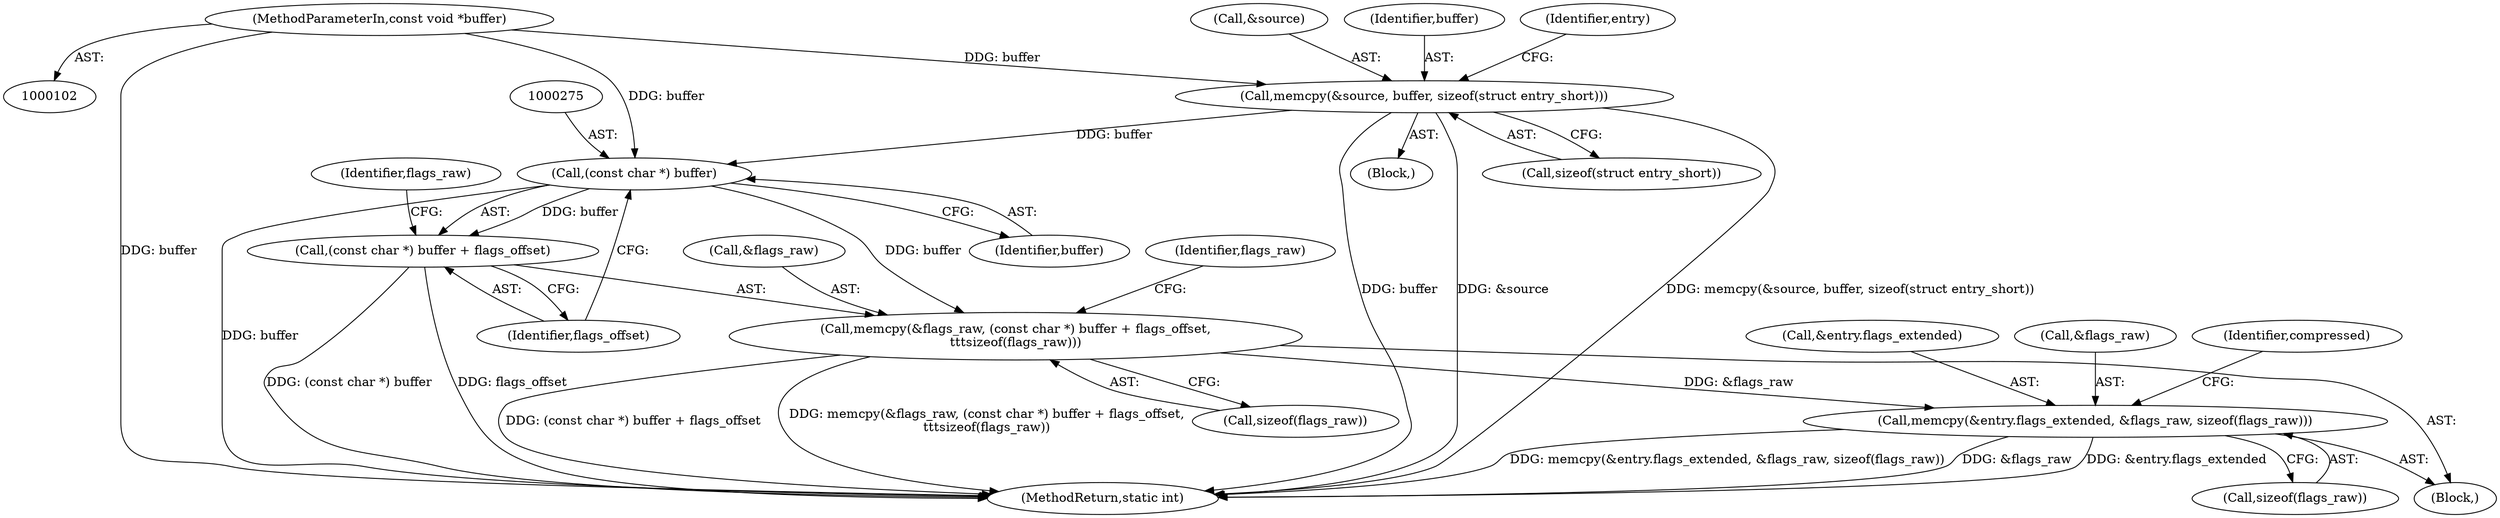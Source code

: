 digraph "0_libgit2_3207ddb0103543da8ad2139ec6539f590f9900c1@pointer" {
"1000274" [label="(Call,(const char *) buffer)"];
"1000138" [label="(Call,memcpy(&source, buffer, sizeof(struct entry_short)))"];
"1000106" [label="(MethodParameterIn,const void *buffer)"];
"1000270" [label="(Call,memcpy(&flags_raw, (const char *) buffer + flags_offset,\n\t\t\tsizeof(flags_raw)))"];
"1000284" [label="(Call,memcpy(&entry.flags_extended, &flags_raw, sizeof(flags_raw)))"];
"1000273" [label="(Call,(const char *) buffer + flags_offset)"];
"1000281" [label="(Identifier,flags_raw)"];
"1000296" [label="(Identifier,compressed)"];
"1000141" [label="(Identifier,buffer)"];
"1000142" [label="(Call,sizeof(struct entry_short))"];
"1000138" [label="(Call,memcpy(&source, buffer, sizeof(struct entry_short)))"];
"1000273" [label="(Call,(const char *) buffer + flags_offset)"];
"1000267" [label="(Block,)"];
"1000284" [label="(Call,memcpy(&entry.flags_extended, &flags_raw, sizeof(flags_raw)))"];
"1000270" [label="(Call,memcpy(&flags_raw, (const char *) buffer + flags_offset,\n\t\t\tsizeof(flags_raw)))"];
"1000467" [label="(MethodReturn,static int)"];
"1000147" [label="(Identifier,entry)"];
"1000106" [label="(MethodParameterIn,const void *buffer)"];
"1000274" [label="(Call,(const char *) buffer)"];
"1000276" [label="(Identifier,buffer)"];
"1000271" [label="(Call,&flags_raw)"];
"1000139" [label="(Call,&source)"];
"1000285" [label="(Call,&entry.flags_extended)"];
"1000289" [label="(Call,&flags_raw)"];
"1000278" [label="(Call,sizeof(flags_raw))"];
"1000277" [label="(Identifier,flags_offset)"];
"1000279" [label="(Identifier,flags_raw)"];
"1000291" [label="(Call,sizeof(flags_raw))"];
"1000109" [label="(Block,)"];
"1000274" -> "1000273"  [label="AST: "];
"1000274" -> "1000276"  [label="CFG: "];
"1000275" -> "1000274"  [label="AST: "];
"1000276" -> "1000274"  [label="AST: "];
"1000277" -> "1000274"  [label="CFG: "];
"1000274" -> "1000467"  [label="DDG: buffer"];
"1000274" -> "1000270"  [label="DDG: buffer"];
"1000274" -> "1000273"  [label="DDG: buffer"];
"1000138" -> "1000274"  [label="DDG: buffer"];
"1000106" -> "1000274"  [label="DDG: buffer"];
"1000138" -> "1000109"  [label="AST: "];
"1000138" -> "1000142"  [label="CFG: "];
"1000139" -> "1000138"  [label="AST: "];
"1000141" -> "1000138"  [label="AST: "];
"1000142" -> "1000138"  [label="AST: "];
"1000147" -> "1000138"  [label="CFG: "];
"1000138" -> "1000467"  [label="DDG: buffer"];
"1000138" -> "1000467"  [label="DDG: &source"];
"1000138" -> "1000467"  [label="DDG: memcpy(&source, buffer, sizeof(struct entry_short))"];
"1000106" -> "1000138"  [label="DDG: buffer"];
"1000106" -> "1000102"  [label="AST: "];
"1000106" -> "1000467"  [label="DDG: buffer"];
"1000270" -> "1000267"  [label="AST: "];
"1000270" -> "1000278"  [label="CFG: "];
"1000271" -> "1000270"  [label="AST: "];
"1000273" -> "1000270"  [label="AST: "];
"1000278" -> "1000270"  [label="AST: "];
"1000281" -> "1000270"  [label="CFG: "];
"1000270" -> "1000467"  [label="DDG: (const char *) buffer + flags_offset"];
"1000270" -> "1000467"  [label="DDG: memcpy(&flags_raw, (const char *) buffer + flags_offset,\n\t\t\tsizeof(flags_raw))"];
"1000270" -> "1000284"  [label="DDG: &flags_raw"];
"1000284" -> "1000267"  [label="AST: "];
"1000284" -> "1000291"  [label="CFG: "];
"1000285" -> "1000284"  [label="AST: "];
"1000289" -> "1000284"  [label="AST: "];
"1000291" -> "1000284"  [label="AST: "];
"1000296" -> "1000284"  [label="CFG: "];
"1000284" -> "1000467"  [label="DDG: &entry.flags_extended"];
"1000284" -> "1000467"  [label="DDG: memcpy(&entry.flags_extended, &flags_raw, sizeof(flags_raw))"];
"1000284" -> "1000467"  [label="DDG: &flags_raw"];
"1000273" -> "1000277"  [label="CFG: "];
"1000277" -> "1000273"  [label="AST: "];
"1000279" -> "1000273"  [label="CFG: "];
"1000273" -> "1000467"  [label="DDG: (const char *) buffer"];
"1000273" -> "1000467"  [label="DDG: flags_offset"];
}
